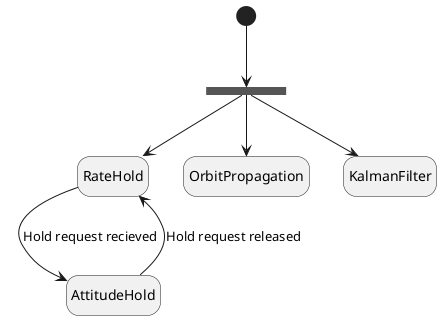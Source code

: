 @startuml adcs_state_diagram_preview
hide empty description

state initial_fork <<fork>>

[*] --> initial_fork
initial_fork --> RateHold
initial_fork --> OrbitPropagation
initial_fork --> KalmanFilter

RateHold --> AttitudeHold : Hold request recieved
AttitudeHold --> RateHold : Hold request released
@enduml
